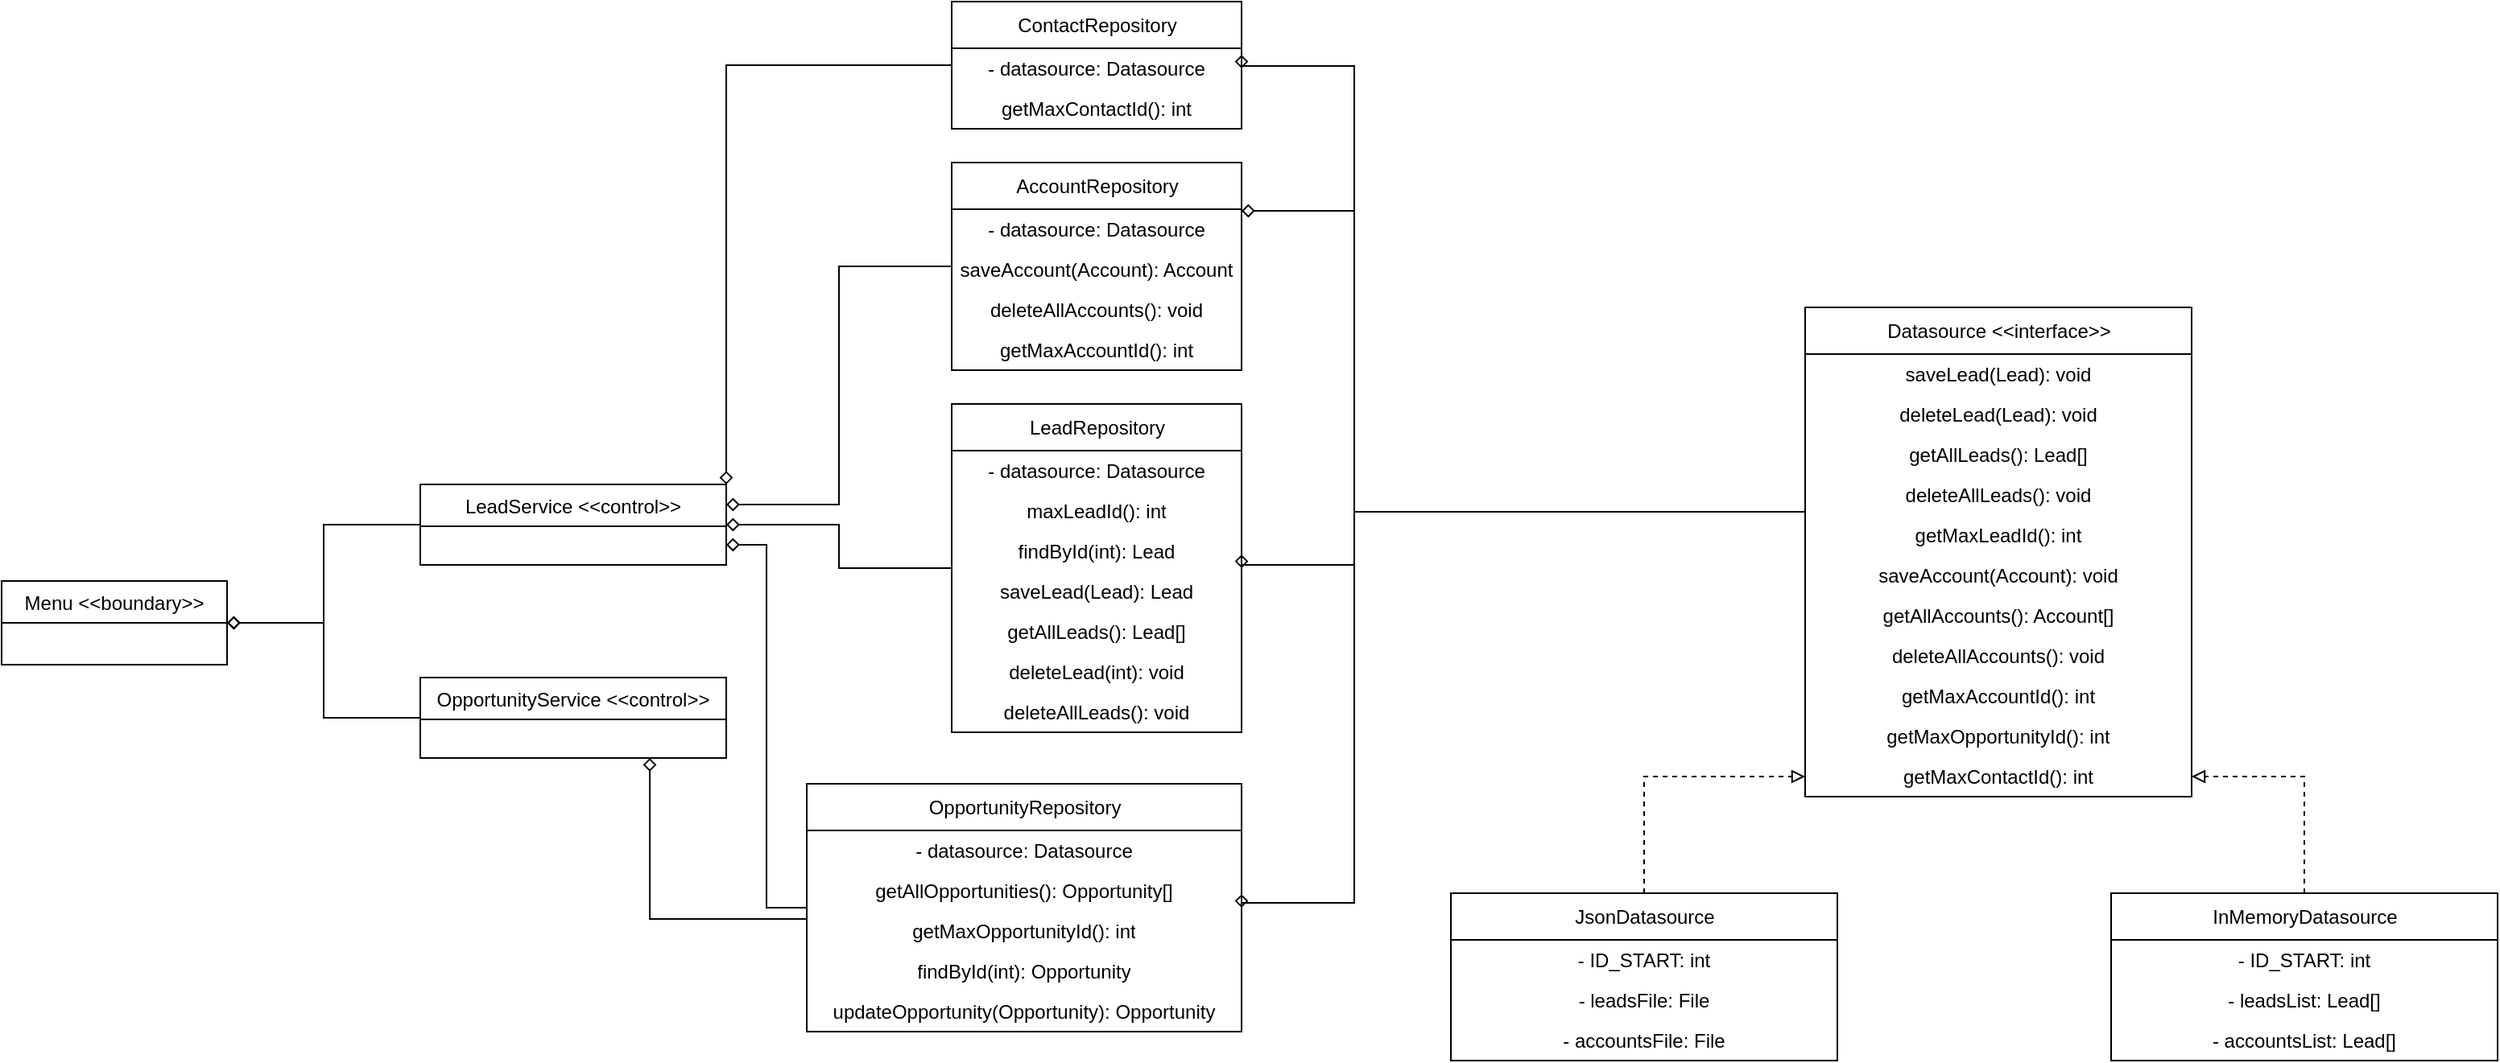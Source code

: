 <mxfile version="19.0.3" type="device"><diagram id="C5RBs43oDa-KdzZeNtuy" name="Page-1"><mxGraphModel dx="2013" dy="1991" grid="1" gridSize="10" guides="1" tooltips="1" connect="1" arrows="1" fold="1" page="1" pageScale="1" pageWidth="827" pageHeight="1169" math="0" shadow="0"><root><mxCell id="WIyWlLk6GJQsqaUBKTNV-0"/><mxCell id="WIyWlLk6GJQsqaUBKTNV-1" parent="WIyWlLk6GJQsqaUBKTNV-0"/><mxCell id="Zo3B25ahBchDXl0KSPnF-48" style="edgeStyle=orthogonalEdgeStyle;rounded=0;orthogonalLoop=1;jettySize=auto;html=1;entryX=1;entryY=0.04;entryDx=0;entryDy=0;entryPerimeter=0;endArrow=diamond;endFill=0;" parent="WIyWlLk6GJQsqaUBKTNV-1" source="Zo3B25ahBchDXl0KSPnF-0" target="Zo3B25ahBchDXl0KSPnF-45" edge="1"><mxGeometry relative="1" as="geometry"><Array as="points"><mxPoint x="50" y="-323"/><mxPoint x="50" y="-510"/></Array></mxGeometry></mxCell><mxCell id="Zo3B25ahBchDXl0KSPnF-49" style="edgeStyle=orthogonalEdgeStyle;rounded=0;orthogonalLoop=1;jettySize=auto;html=1;entryX=1;entryY=0.5;entryDx=0;entryDy=0;endArrow=diamond;endFill=0;" parent="WIyWlLk6GJQsqaUBKTNV-1" source="Zo3B25ahBchDXl0KSPnF-0" target="Zo3B25ahBchDXl0KSPnF-41" edge="1"><mxGeometry relative="1" as="geometry"><Array as="points"><mxPoint x="50" y="-323"/><mxPoint x="50" y="-290"/><mxPoint x="-20" y="-290"/></Array></mxGeometry></mxCell><mxCell id="Zo3B25ahBchDXl0KSPnF-50" style="edgeStyle=orthogonalEdgeStyle;rounded=0;orthogonalLoop=1;jettySize=auto;html=1;entryX=1;entryY=0.5;entryDx=0;entryDy=0;endArrow=diamond;endFill=0;" parent="WIyWlLk6GJQsqaUBKTNV-1" source="Zo3B25ahBchDXl0KSPnF-0" target="Zo3B25ahBchDXl0KSPnF-42" edge="1"><mxGeometry relative="1" as="geometry"><Array as="points"><mxPoint x="50" y="-323"/><mxPoint x="50" y="-80"/><mxPoint x="-20" y="-80"/></Array></mxGeometry></mxCell><mxCell id="AC0pCWco97QGvT72XLal-7" style="edgeStyle=orthogonalEdgeStyle;rounded=0;orthogonalLoop=1;jettySize=auto;html=1;entryX=1;entryY=0.5;entryDx=0;entryDy=0;endArrow=diamond;endFill=0;" parent="WIyWlLk6GJQsqaUBKTNV-1" source="Zo3B25ahBchDXl0KSPnF-0" target="AC0pCWco97QGvT72XLal-1" edge="1"><mxGeometry relative="1" as="geometry"><Array as="points"><mxPoint x="50" y="-323"/><mxPoint x="50" y="-600"/><mxPoint x="-20" y="-600"/></Array></mxGeometry></mxCell><mxCell id="Zo3B25ahBchDXl0KSPnF-0" value="&lt;span style=&quot;font-weight: normal;&quot;&gt;Datasource &amp;lt;&amp;lt;interface&amp;gt;&amp;gt;&lt;/span&gt;" style="swimlane;fontStyle=1;align=center;verticalAlign=middle;childLayout=stackLayout;horizontal=1;startSize=29;horizontalStack=0;resizeParent=1;resizeParentMax=0;resizeLast=0;collapsible=0;marginBottom=0;html=1;" parent="WIyWlLk6GJQsqaUBKTNV-1" vertex="1"><mxGeometry x="330" y="-450" width="240" height="304" as="geometry"/></mxCell><mxCell id="Zo3B25ahBchDXl0KSPnF-1" value="saveLead(Lead): void" style="text;html=1;strokeColor=none;fillColor=none;align=center;verticalAlign=middle;spacingLeft=4;spacingRight=4;overflow=hidden;rotatable=0;points=[[0,0.5],[1,0.5]];portConstraint=eastwest;" parent="Zo3B25ahBchDXl0KSPnF-0" vertex="1"><mxGeometry y="29" width="240" height="25" as="geometry"/></mxCell><mxCell id="Zo3B25ahBchDXl0KSPnF-3" value="deleteLead(Lead): void" style="text;html=1;strokeColor=none;fillColor=none;align=center;verticalAlign=middle;spacingLeft=4;spacingRight=4;overflow=hidden;rotatable=0;points=[[0,0.5],[1,0.5]];portConstraint=eastwest;" parent="Zo3B25ahBchDXl0KSPnF-0" vertex="1"><mxGeometry y="54" width="240" height="25" as="geometry"/></mxCell><mxCell id="Zo3B25ahBchDXl0KSPnF-4" value="getAllLeads(): Lead[]" style="text;html=1;strokeColor=none;fillColor=none;align=center;verticalAlign=middle;spacingLeft=4;spacingRight=4;overflow=hidden;rotatable=0;points=[[0,0.5],[1,0.5]];portConstraint=eastwest;" parent="Zo3B25ahBchDXl0KSPnF-0" vertex="1"><mxGeometry y="79" width="240" height="25" as="geometry"/></mxCell><mxCell id="cejAnmLQUXWB57u_l3uE-1" value="deleteAllLeads(): void" style="text;html=1;strokeColor=none;fillColor=none;align=center;verticalAlign=middle;spacingLeft=4;spacingRight=4;overflow=hidden;rotatable=0;points=[[0,0.5],[1,0.5]];portConstraint=eastwest;" parent="Zo3B25ahBchDXl0KSPnF-0" vertex="1"><mxGeometry y="104" width="240" height="25" as="geometry"/></mxCell><mxCell id="Zo3B25ahBchDXl0KSPnF-5" value="getMaxLeadId(): int" style="text;html=1;strokeColor=none;fillColor=none;align=center;verticalAlign=middle;spacingLeft=4;spacingRight=4;overflow=hidden;rotatable=0;points=[[0,0.5],[1,0.5]];portConstraint=eastwest;" parent="Zo3B25ahBchDXl0KSPnF-0" vertex="1"><mxGeometry y="129" width="240" height="25" as="geometry"/></mxCell><mxCell id="Zo3B25ahBchDXl0KSPnF-6" value="saveAccount(Account): void" style="text;html=1;strokeColor=none;fillColor=none;align=center;verticalAlign=middle;spacingLeft=4;spacingRight=4;overflow=hidden;rotatable=0;points=[[0,0.5],[1,0.5]];portConstraint=eastwest;" parent="Zo3B25ahBchDXl0KSPnF-0" vertex="1"><mxGeometry y="154" width="240" height="25" as="geometry"/></mxCell><mxCell id="Zo3B25ahBchDXl0KSPnF-7" value="getAllAccounts(): Account[]" style="text;html=1;strokeColor=none;fillColor=none;align=center;verticalAlign=middle;spacingLeft=4;spacingRight=4;overflow=hidden;rotatable=0;points=[[0,0.5],[1,0.5]];portConstraint=eastwest;" parent="Zo3B25ahBchDXl0KSPnF-0" vertex="1"><mxGeometry y="179" width="240" height="25" as="geometry"/></mxCell><mxCell id="cejAnmLQUXWB57u_l3uE-2" value="deleteAllAccounts(): void" style="text;html=1;strokeColor=none;fillColor=none;align=center;verticalAlign=middle;spacingLeft=4;spacingRight=4;overflow=hidden;rotatable=0;points=[[0,0.5],[1,0.5]];portConstraint=eastwest;" parent="Zo3B25ahBchDXl0KSPnF-0" vertex="1"><mxGeometry y="204" width="240" height="25" as="geometry"/></mxCell><mxCell id="Zo3B25ahBchDXl0KSPnF-8" value="getMaxAccountId(): int" style="text;html=1;strokeColor=none;fillColor=none;align=center;verticalAlign=middle;spacingLeft=4;spacingRight=4;overflow=hidden;rotatable=0;points=[[0,0.5],[1,0.5]];portConstraint=eastwest;" parent="Zo3B25ahBchDXl0KSPnF-0" vertex="1"><mxGeometry y="229" width="240" height="25" as="geometry"/></mxCell><mxCell id="Zo3B25ahBchDXl0KSPnF-11" value="getMaxOpportunityId(): int" style="text;html=1;strokeColor=none;fillColor=none;align=center;verticalAlign=middle;spacingLeft=4;spacingRight=4;overflow=hidden;rotatable=0;points=[[0,0.5],[1,0.5]];portConstraint=eastwest;" parent="Zo3B25ahBchDXl0KSPnF-0" vertex="1"><mxGeometry y="254" width="240" height="25" as="geometry"/></mxCell><mxCell id="Zo3B25ahBchDXl0KSPnF-12" value="getMaxContactId(): int" style="text;html=1;strokeColor=none;fillColor=none;align=center;verticalAlign=middle;spacingLeft=4;spacingRight=4;overflow=hidden;rotatable=0;points=[[0,0.5],[1,0.5]];portConstraint=eastwest;" parent="Zo3B25ahBchDXl0KSPnF-0" vertex="1"><mxGeometry y="279" width="240" height="25" as="geometry"/></mxCell><mxCell id="Zo3B25ahBchDXl0KSPnF-24" style="edgeStyle=orthogonalEdgeStyle;rounded=0;orthogonalLoop=1;jettySize=auto;html=1;entryX=0;entryY=0.5;entryDx=0;entryDy=0;dashed=1;endArrow=block;endFill=0;" parent="WIyWlLk6GJQsqaUBKTNV-1" source="Zo3B25ahBchDXl0KSPnF-13" target="Zo3B25ahBchDXl0KSPnF-12" edge="1"><mxGeometry relative="1" as="geometry"/></mxCell><mxCell id="Zo3B25ahBchDXl0KSPnF-13" value="&lt;span style=&quot;font-weight: normal;&quot;&gt;JsonDatasource&lt;/span&gt;" style="swimlane;fontStyle=1;align=center;verticalAlign=middle;childLayout=stackLayout;horizontal=1;startSize=29;horizontalStack=0;resizeParent=1;resizeParentMax=0;resizeLast=0;collapsible=0;marginBottom=0;html=1;" parent="WIyWlLk6GJQsqaUBKTNV-1" vertex="1"><mxGeometry x="110" y="-86" width="240" height="104" as="geometry"/></mxCell><mxCell id="Zo3B25ahBchDXl0KSPnF-26" value="- ID_START: int" style="text;html=1;strokeColor=none;fillColor=none;align=center;verticalAlign=middle;spacingLeft=4;spacingRight=4;overflow=hidden;rotatable=0;points=[[0,0.5],[1,0.5]];portConstraint=eastwest;" parent="Zo3B25ahBchDXl0KSPnF-13" vertex="1"><mxGeometry y="29" width="240" height="25" as="geometry"/></mxCell><mxCell id="Zo3B25ahBchDXl0KSPnF-36" value="- leadsFile: File" style="text;html=1;strokeColor=none;fillColor=none;align=center;verticalAlign=middle;spacingLeft=4;spacingRight=4;overflow=hidden;rotatable=0;points=[[0,0.5],[1,0.5]];portConstraint=eastwest;" parent="Zo3B25ahBchDXl0KSPnF-13" vertex="1"><mxGeometry y="54" width="240" height="25" as="geometry"/></mxCell><mxCell id="Zo3B25ahBchDXl0KSPnF-37" value="- accountsFile: File" style="text;html=1;strokeColor=none;fillColor=none;align=center;verticalAlign=middle;spacingLeft=4;spacingRight=4;overflow=hidden;rotatable=0;points=[[0,0.5],[1,0.5]];portConstraint=eastwest;" parent="Zo3B25ahBchDXl0KSPnF-13" vertex="1"><mxGeometry y="79" width="240" height="25" as="geometry"/></mxCell><mxCell id="Zo3B25ahBchDXl0KSPnF-25" style="edgeStyle=orthogonalEdgeStyle;rounded=0;orthogonalLoop=1;jettySize=auto;html=1;entryX=1;entryY=0.5;entryDx=0;entryDy=0;dashed=1;endArrow=block;endFill=0;" parent="WIyWlLk6GJQsqaUBKTNV-1" source="Zo3B25ahBchDXl0KSPnF-23" target="Zo3B25ahBchDXl0KSPnF-12" edge="1"><mxGeometry relative="1" as="geometry"/></mxCell><mxCell id="Zo3B25ahBchDXl0KSPnF-23" value="&lt;span style=&quot;font-weight: normal;&quot;&gt;InMemoryDatasource&lt;/span&gt;" style="swimlane;fontStyle=1;align=center;verticalAlign=middle;childLayout=stackLayout;horizontal=1;startSize=29;horizontalStack=0;resizeParent=1;resizeParentMax=0;resizeLast=0;collapsible=0;marginBottom=0;html=1;" parent="WIyWlLk6GJQsqaUBKTNV-1" vertex="1"><mxGeometry x="520" y="-86" width="240" height="104" as="geometry"/></mxCell><mxCell id="Zo3B25ahBchDXl0KSPnF-30" value="- ID_START: int" style="text;html=1;strokeColor=none;fillColor=none;align=center;verticalAlign=middle;spacingLeft=4;spacingRight=4;overflow=hidden;rotatable=0;points=[[0,0.5],[1,0.5]];portConstraint=eastwest;" parent="Zo3B25ahBchDXl0KSPnF-23" vertex="1"><mxGeometry y="29" width="240" height="25" as="geometry"/></mxCell><mxCell id="Zo3B25ahBchDXl0KSPnF-33" value="- leadsList: Lead[]" style="text;html=1;strokeColor=none;fillColor=none;align=center;verticalAlign=middle;spacingLeft=4;spacingRight=4;overflow=hidden;rotatable=0;points=[[0,0.5],[1,0.5]];portConstraint=eastwest;" parent="Zo3B25ahBchDXl0KSPnF-23" vertex="1"><mxGeometry y="54" width="240" height="25" as="geometry"/></mxCell><mxCell id="Zo3B25ahBchDXl0KSPnF-34" value="- accountsList: Lead[]" style="text;html=1;strokeColor=none;fillColor=none;align=center;verticalAlign=middle;spacingLeft=4;spacingRight=4;overflow=hidden;rotatable=0;points=[[0,0.5],[1,0.5]];portConstraint=eastwest;" parent="Zo3B25ahBchDXl0KSPnF-23" vertex="1"><mxGeometry y="79" width="240" height="25" as="geometry"/></mxCell><mxCell id="AC0pCWco97QGvT72XLal-4" style="edgeStyle=orthogonalEdgeStyle;rounded=0;orthogonalLoop=1;jettySize=auto;html=1;entryX=1;entryY=0.25;entryDx=0;entryDy=0;endArrow=diamond;endFill=0;" parent="WIyWlLk6GJQsqaUBKTNV-1" source="Zo3B25ahBchDXl0KSPnF-38" target="Zo3B25ahBchDXl0KSPnF-66" edge="1"><mxGeometry relative="1" as="geometry"/></mxCell><mxCell id="Zo3B25ahBchDXl0KSPnF-38" value="&lt;span style=&quot;font-weight: normal;&quot;&gt;AccountRepository&lt;/span&gt;" style="swimlane;fontStyle=1;align=center;verticalAlign=middle;childLayout=stackLayout;horizontal=1;startSize=29;horizontalStack=0;resizeParent=1;resizeParentMax=0;resizeLast=0;collapsible=0;marginBottom=0;html=1;" parent="WIyWlLk6GJQsqaUBKTNV-1" vertex="1"><mxGeometry x="-200" y="-540" width="180" height="129" as="geometry"/></mxCell><mxCell id="Zo3B25ahBchDXl0KSPnF-45" value="- datasource: Datasource" style="text;html=1;strokeColor=none;fillColor=none;align=center;verticalAlign=middle;spacingLeft=4;spacingRight=4;overflow=hidden;rotatable=0;points=[[0,0.5],[1,0.5]];portConstraint=eastwest;" parent="Zo3B25ahBchDXl0KSPnF-38" vertex="1"><mxGeometry y="29" width="180" height="25" as="geometry"/></mxCell><mxCell id="Zo3B25ahBchDXl0KSPnF-51" value="saveAccount(Account): Account" style="text;html=1;strokeColor=none;fillColor=none;align=center;verticalAlign=middle;spacingLeft=4;spacingRight=4;overflow=hidden;rotatable=0;points=[[0,0.5],[1,0.5]];portConstraint=eastwest;" parent="Zo3B25ahBchDXl0KSPnF-38" vertex="1"><mxGeometry y="54" width="180" height="25" as="geometry"/></mxCell><mxCell id="eOshFOZJqk5K7T3o2cEA-0" value="deleteAllAccounts(): void" style="text;html=1;strokeColor=none;fillColor=none;align=center;verticalAlign=middle;spacingLeft=4;spacingRight=4;overflow=hidden;rotatable=0;points=[[0,0.5],[1,0.5]];portConstraint=eastwest;" vertex="1" parent="Zo3B25ahBchDXl0KSPnF-38"><mxGeometry y="79" width="180" height="25" as="geometry"/></mxCell><mxCell id="cejAnmLQUXWB57u_l3uE-0" value="getMaxAccountId(): int" style="text;html=1;strokeColor=none;fillColor=none;align=center;verticalAlign=middle;spacingLeft=4;spacingRight=4;overflow=hidden;rotatable=0;points=[[0,0.5],[1,0.5]];portConstraint=eastwest;" parent="Zo3B25ahBchDXl0KSPnF-38" vertex="1"><mxGeometry y="104" width="180" height="25" as="geometry"/></mxCell><mxCell id="Zo3B25ahBchDXl0KSPnF-76" style="edgeStyle=orthogonalEdgeStyle;rounded=0;orthogonalLoop=1;jettySize=auto;html=1;entryX=1;entryY=0.5;entryDx=0;entryDy=0;endArrow=diamond;endFill=0;" parent="WIyWlLk6GJQsqaUBKTNV-1" source="Zo3B25ahBchDXl0KSPnF-41" target="Zo3B25ahBchDXl0KSPnF-66" edge="1"><mxGeometry relative="1" as="geometry"/></mxCell><mxCell id="Zo3B25ahBchDXl0KSPnF-41" value="&lt;span style=&quot;font-weight: normal;&quot;&gt;LeadRepository&lt;/span&gt;" style="swimlane;fontStyle=1;align=center;verticalAlign=middle;childLayout=stackLayout;horizontal=1;startSize=29;horizontalStack=0;resizeParent=1;resizeParentMax=0;resizeLast=0;collapsible=0;marginBottom=0;html=1;" parent="WIyWlLk6GJQsqaUBKTNV-1" vertex="1"><mxGeometry x="-200" y="-390" width="180" height="204" as="geometry"/></mxCell><mxCell id="Zo3B25ahBchDXl0KSPnF-46" value="- datasource: Datasource" style="text;html=1;strokeColor=none;fillColor=none;align=center;verticalAlign=middle;spacingLeft=4;spacingRight=4;overflow=hidden;rotatable=0;points=[[0,0.5],[1,0.5]];portConstraint=eastwest;" parent="Zo3B25ahBchDXl0KSPnF-41" vertex="1"><mxGeometry y="29" width="180" height="25" as="geometry"/></mxCell><mxCell id="Zo3B25ahBchDXl0KSPnF-55" value="maxLeadId(): int" style="text;html=1;strokeColor=none;fillColor=none;align=center;verticalAlign=middle;spacingLeft=4;spacingRight=4;overflow=hidden;rotatable=0;points=[[0,0.5],[1,0.5]];portConstraint=eastwest;" parent="Zo3B25ahBchDXl0KSPnF-41" vertex="1"><mxGeometry y="54" width="180" height="25" as="geometry"/></mxCell><mxCell id="AC0pCWco97QGvT72XLal-8" value="findById(int): Lead" style="text;html=1;strokeColor=none;fillColor=none;align=center;verticalAlign=middle;spacingLeft=4;spacingRight=4;overflow=hidden;rotatable=0;points=[[0,0.5],[1,0.5]];portConstraint=eastwest;" parent="Zo3B25ahBchDXl0KSPnF-41" vertex="1"><mxGeometry y="79" width="180" height="25" as="geometry"/></mxCell><mxCell id="Zo3B25ahBchDXl0KSPnF-56" value="saveLead(Lead): Lead" style="text;html=1;strokeColor=none;fillColor=none;align=center;verticalAlign=middle;spacingLeft=4;spacingRight=4;overflow=hidden;rotatable=0;points=[[0,0.5],[1,0.5]];portConstraint=eastwest;" parent="Zo3B25ahBchDXl0KSPnF-41" vertex="1"><mxGeometry y="104" width="180" height="25" as="geometry"/></mxCell><mxCell id="Zo3B25ahBchDXl0KSPnF-57" value="getAllLeads(): Lead[]" style="text;html=1;strokeColor=none;fillColor=none;align=center;verticalAlign=middle;spacingLeft=4;spacingRight=4;overflow=hidden;rotatable=0;points=[[0,0.5],[1,0.5]];portConstraint=eastwest;" parent="Zo3B25ahBchDXl0KSPnF-41" vertex="1"><mxGeometry y="129" width="180" height="25" as="geometry"/></mxCell><mxCell id="AC0pCWco97QGvT72XLal-9" value="deleteLead(int): void" style="text;html=1;strokeColor=none;fillColor=none;align=center;verticalAlign=middle;spacingLeft=4;spacingRight=4;overflow=hidden;rotatable=0;points=[[0,0.5],[1,0.5]];portConstraint=eastwest;" parent="Zo3B25ahBchDXl0KSPnF-41" vertex="1"><mxGeometry y="154" width="180" height="25" as="geometry"/></mxCell><mxCell id="lUm6WMjOEERTBklmmbNQ-0" value="deleteAllLeads(): void" style="text;html=1;strokeColor=none;fillColor=none;align=center;verticalAlign=middle;spacingLeft=4;spacingRight=4;overflow=hidden;rotatable=0;points=[[0,0.5],[1,0.5]];portConstraint=eastwest;" parent="Zo3B25ahBchDXl0KSPnF-41" vertex="1"><mxGeometry y="179" width="180" height="25" as="geometry"/></mxCell><mxCell id="AC0pCWco97QGvT72XLal-3" style="edgeStyle=orthogonalEdgeStyle;rounded=0;orthogonalLoop=1;jettySize=auto;html=1;entryX=1;entryY=0.75;entryDx=0;entryDy=0;endArrow=diamond;endFill=0;" parent="WIyWlLk6GJQsqaUBKTNV-1" source="Zo3B25ahBchDXl0KSPnF-42" target="Zo3B25ahBchDXl0KSPnF-66" edge="1"><mxGeometry relative="1" as="geometry"/></mxCell><mxCell id="AC0pCWco97QGvT72XLal-6" style="edgeStyle=orthogonalEdgeStyle;rounded=0;orthogonalLoop=1;jettySize=auto;html=1;entryX=0.75;entryY=1;entryDx=0;entryDy=0;endArrow=diamond;endFill=0;" parent="WIyWlLk6GJQsqaUBKTNV-1" source="Zo3B25ahBchDXl0KSPnF-42" target="Zo3B25ahBchDXl0KSPnF-67" edge="1"><mxGeometry relative="1" as="geometry"><Array as="points"><mxPoint x="-387" y="-70"/></Array></mxGeometry></mxCell><mxCell id="Zo3B25ahBchDXl0KSPnF-42" value="&lt;span style=&quot;font-weight: normal;&quot;&gt;OpportunityRepository&lt;/span&gt;" style="swimlane;fontStyle=1;align=center;verticalAlign=middle;childLayout=stackLayout;horizontal=1;startSize=29;horizontalStack=0;resizeParent=1;resizeParentMax=0;resizeLast=0;collapsible=0;marginBottom=0;html=1;" parent="WIyWlLk6GJQsqaUBKTNV-1" vertex="1"><mxGeometry x="-290" y="-154" width="270" height="154" as="geometry"/></mxCell><mxCell id="Zo3B25ahBchDXl0KSPnF-47" value="- datasource: Datasource" style="text;html=1;strokeColor=none;fillColor=none;align=center;verticalAlign=middle;spacingLeft=4;spacingRight=4;overflow=hidden;rotatable=0;points=[[0,0.5],[1,0.5]];portConstraint=eastwest;" parent="Zo3B25ahBchDXl0KSPnF-42" vertex="1"><mxGeometry y="29" width="270" height="25" as="geometry"/></mxCell><mxCell id="Zo3B25ahBchDXl0KSPnF-58" value="getAllOpportunities(): Opportunity[]" style="text;html=1;strokeColor=none;fillColor=none;align=center;verticalAlign=middle;spacingLeft=4;spacingRight=4;overflow=hidden;rotatable=0;points=[[0,0.5],[1,0.5]];portConstraint=eastwest;" parent="Zo3B25ahBchDXl0KSPnF-42" vertex="1"><mxGeometry y="54" width="270" height="25" as="geometry"/></mxCell><mxCell id="AC0pCWco97QGvT72XLal-10" value="getMaxOpportunityId(): int" style="text;html=1;strokeColor=none;fillColor=none;align=center;verticalAlign=middle;spacingLeft=4;spacingRight=4;overflow=hidden;rotatable=0;points=[[0,0.5],[1,0.5]];portConstraint=eastwest;" parent="Zo3B25ahBchDXl0KSPnF-42" vertex="1"><mxGeometry y="79" width="270" height="25" as="geometry"/></mxCell><mxCell id="Zo3B25ahBchDXl0KSPnF-59" value="findById(int): Opportunity" style="text;html=1;strokeColor=none;fillColor=none;align=center;verticalAlign=middle;spacingLeft=4;spacingRight=4;overflow=hidden;rotatable=0;points=[[0,0.5],[1,0.5]];portConstraint=eastwest;" parent="Zo3B25ahBchDXl0KSPnF-42" vertex="1"><mxGeometry y="104" width="270" height="25" as="geometry"/></mxCell><mxCell id="AC0pCWco97QGvT72XLal-11" value="updateOpportunity(Opportunity): Opportunity" style="text;html=1;strokeColor=none;fillColor=none;align=center;verticalAlign=middle;spacingLeft=4;spacingRight=4;overflow=hidden;rotatable=0;points=[[0,0.5],[1,0.5]];portConstraint=eastwest;" parent="Zo3B25ahBchDXl0KSPnF-42" vertex="1"><mxGeometry y="129" width="270" height="25" as="geometry"/></mxCell><mxCell id="Zo3B25ahBchDXl0KSPnF-60" value="Menu &lt;&lt;boundary&gt;&gt;" style="swimlane;fontStyle=0;childLayout=stackLayout;horizontal=1;startSize=26;fillColor=none;horizontalStack=0;resizeParent=1;resizeParentMax=0;resizeLast=0;collapsible=1;marginBottom=0;" parent="WIyWlLk6GJQsqaUBKTNV-1" vertex="1"><mxGeometry x="-790" y="-280" width="140" height="52" as="geometry"/></mxCell><mxCell id="Zo3B25ahBchDXl0KSPnF-73" style="edgeStyle=orthogonalEdgeStyle;rounded=0;orthogonalLoop=1;jettySize=auto;html=1;entryX=1;entryY=0.5;entryDx=0;entryDy=0;endArrow=diamond;endFill=0;" parent="WIyWlLk6GJQsqaUBKTNV-1" source="Zo3B25ahBchDXl0KSPnF-66" target="Zo3B25ahBchDXl0KSPnF-60" edge="1"><mxGeometry relative="1" as="geometry"/></mxCell><mxCell id="Zo3B25ahBchDXl0KSPnF-66" value="LeadService &lt;&lt;control&gt;&gt;" style="swimlane;fontStyle=0;childLayout=stackLayout;horizontal=1;startSize=26;fillColor=none;horizontalStack=0;resizeParent=1;resizeParentMax=0;resizeLast=0;collapsible=1;marginBottom=0;" parent="WIyWlLk6GJQsqaUBKTNV-1" vertex="1"><mxGeometry x="-530" y="-340" width="190" height="50" as="geometry"/></mxCell><mxCell id="Zo3B25ahBchDXl0KSPnF-72" style="edgeStyle=orthogonalEdgeStyle;rounded=0;orthogonalLoop=1;jettySize=auto;html=1;entryX=1;entryY=0.5;entryDx=0;entryDy=0;endArrow=diamond;endFill=0;" parent="WIyWlLk6GJQsqaUBKTNV-1" source="Zo3B25ahBchDXl0KSPnF-67" target="Zo3B25ahBchDXl0KSPnF-60" edge="1"><mxGeometry relative="1" as="geometry"/></mxCell><mxCell id="Zo3B25ahBchDXl0KSPnF-67" value="OpportunityService &lt;&lt;control&gt;&gt;" style="swimlane;fontStyle=0;childLayout=stackLayout;horizontal=1;startSize=26;fillColor=none;horizontalStack=0;resizeParent=1;resizeParentMax=0;resizeLast=0;collapsible=1;marginBottom=0;" parent="WIyWlLk6GJQsqaUBKTNV-1" vertex="1"><mxGeometry x="-530" y="-220" width="190" height="50" as="geometry"/></mxCell><mxCell id="AC0pCWco97QGvT72XLal-5" style="edgeStyle=orthogonalEdgeStyle;rounded=0;orthogonalLoop=1;jettySize=auto;html=1;entryX=1;entryY=0;entryDx=0;entryDy=0;endArrow=diamond;endFill=0;" parent="WIyWlLk6GJQsqaUBKTNV-1" source="AC0pCWco97QGvT72XLal-0" target="Zo3B25ahBchDXl0KSPnF-66" edge="1"><mxGeometry relative="1" as="geometry"/></mxCell><mxCell id="AC0pCWco97QGvT72XLal-0" value="&lt;span style=&quot;font-weight: normal;&quot;&gt;ContactRepository&lt;/span&gt;" style="swimlane;fontStyle=1;align=center;verticalAlign=middle;childLayout=stackLayout;horizontal=1;startSize=29;horizontalStack=0;resizeParent=1;resizeParentMax=0;resizeLast=0;collapsible=0;marginBottom=0;html=1;" parent="WIyWlLk6GJQsqaUBKTNV-1" vertex="1"><mxGeometry x="-200" y="-640" width="180" height="79" as="geometry"/></mxCell><mxCell id="AC0pCWco97QGvT72XLal-1" value="- datasource: Datasource" style="text;html=1;strokeColor=none;fillColor=none;align=center;verticalAlign=middle;spacingLeft=4;spacingRight=4;overflow=hidden;rotatable=0;points=[[0,0.5],[1,0.5]];portConstraint=eastwest;" parent="AC0pCWco97QGvT72XLal-0" vertex="1"><mxGeometry y="29" width="180" height="25" as="geometry"/></mxCell><mxCell id="AC0pCWco97QGvT72XLal-2" value="getMaxContactId(): int" style="text;html=1;strokeColor=none;fillColor=none;align=center;verticalAlign=middle;spacingLeft=4;spacingRight=4;overflow=hidden;rotatable=0;points=[[0,0.5],[1,0.5]];portConstraint=eastwest;" parent="AC0pCWco97QGvT72XLal-0" vertex="1"><mxGeometry y="54" width="180" height="25" as="geometry"/></mxCell></root></mxGraphModel></diagram></mxfile>